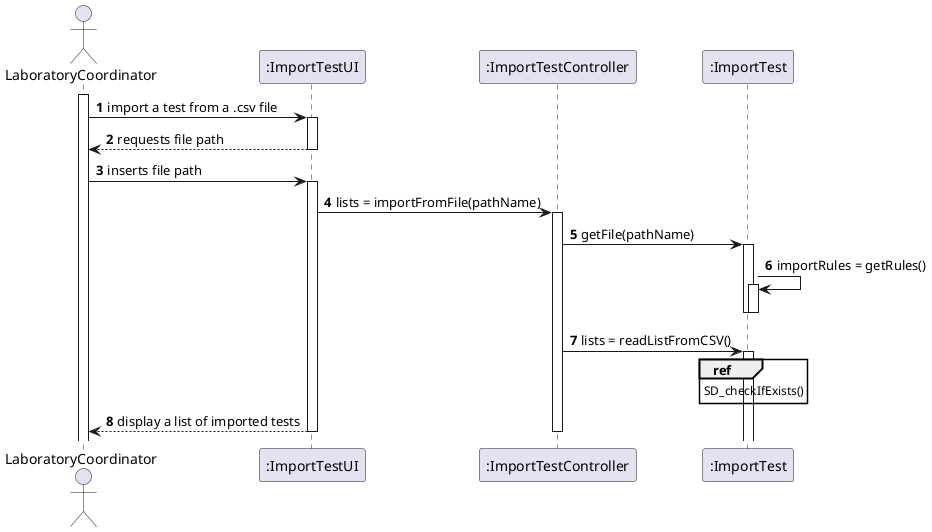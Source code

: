 @startuml
autonumber

actor "LaboratoryCoordinator" as labC
activate labC

participant ":ImportTestUI" as ImportTestUI
participant ":ImportTestController" as ImportTestController
participant ":ImportTest" as ImportTest



labC -> ImportTestUI : import a test from a .csv file
activate ImportTestUI

ImportTestUI --> labC : requests file path
deactivate ImportTestUI

labC -> ImportTestUI : inserts file path
activate ImportTestUI


ImportTestUI -> ImportTestController : lists = importFromFile(pathName)
activate ImportTestController


ImportTestController -> ImportTest  : getFile(pathName)
activate ImportTest

ImportTest -> ImportTest ++ : importRules = getRules()
deactivate ImportTest
deactivate ImportTest

ImportTestController -> ImportTest : lists = readListFromCSV()
activate ImportTest


ref over ImportTest : SD_checkIfExists()


ImportTestUI --> labC : display a list of imported tests
deactivate ImportTestController
deactivate ImportTestUI

@enduml